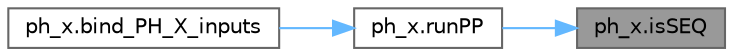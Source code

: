 digraph "ph_x.isSEQ"
{
 // LATEX_PDF_SIZE
  bgcolor="transparent";
  edge [fontname=Helvetica,fontsize=10,labelfontname=Helvetica,labelfontsize=10];
  node [fontname=Helvetica,fontsize=10,shape=box,height=0.2,width=0.4];
  rankdir="RL";
  Node1 [label="ph_x.isSEQ",height=0.2,width=0.4,color="gray40", fillcolor="grey60", style="filled", fontcolor="black",tooltip=" "];
  Node1 -> Node2 [dir="back",color="steelblue1",style="solid"];
  Node2 [label="ph_x.runPP",height=0.2,width=0.4,color="grey40", fillcolor="white", style="filled",URL="$df/d6e/namespaceph__x.html#a80bcb4c5e50abe580352448d71bf1d73",tooltip=" "];
  Node2 -> Node3 [dir="back",color="steelblue1",style="solid"];
  Node3 [label="ph_x.bind_PH_X_inputs",height=0.2,width=0.4,color="grey40", fillcolor="white", style="filled",URL="$df/d6e/namespaceph__x.html#a7e3c5adb8191e51939fc4410b155b5f4",tooltip=" "];
}
